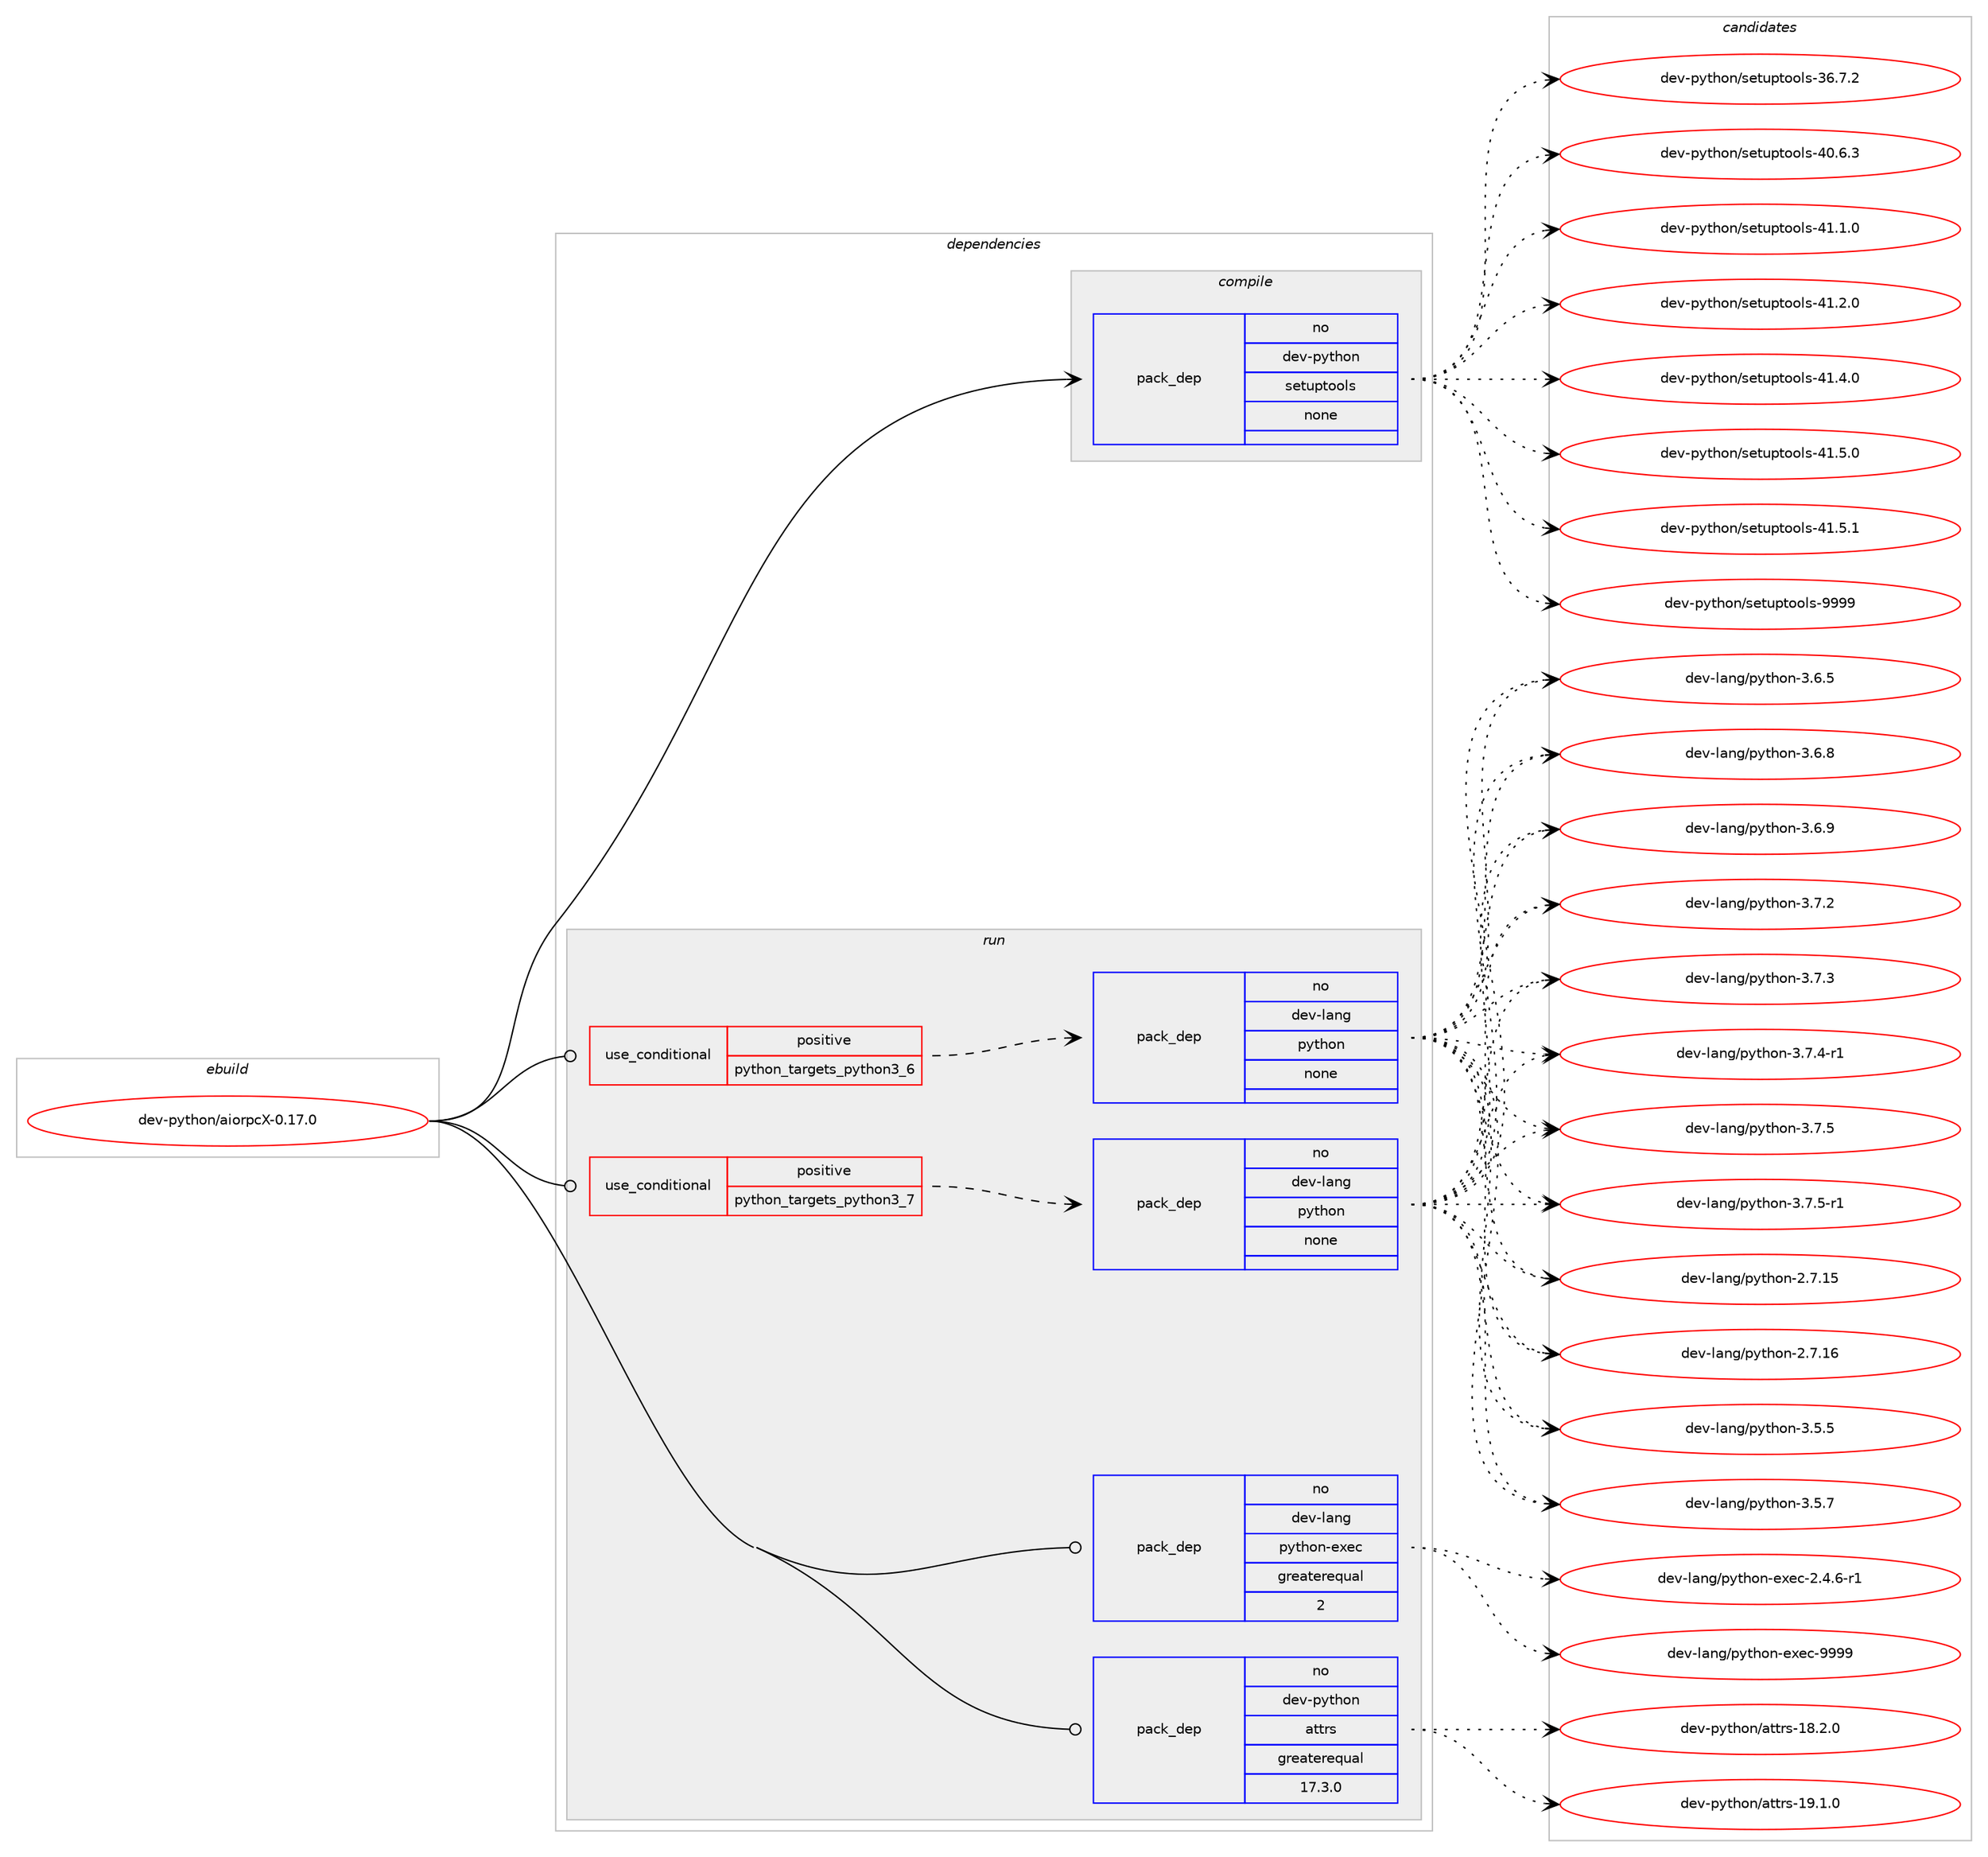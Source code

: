 digraph prolog {

# *************
# Graph options
# *************

newrank=true;
concentrate=true;
compound=true;
graph [rankdir=LR,fontname=Helvetica,fontsize=10,ranksep=1.5];#, ranksep=2.5, nodesep=0.2];
edge  [arrowhead=vee];
node  [fontname=Helvetica,fontsize=10];

# **********
# The ebuild
# **********

subgraph cluster_leftcol {
color=gray;
rank=same;
label=<<i>ebuild</i>>;
id [label="dev-python/aiorpcX-0.17.0", color=red, width=4, href="../dev-python/aiorpcX-0.17.0.svg"];
}

# ****************
# The dependencies
# ****************

subgraph cluster_midcol {
color=gray;
label=<<i>dependencies</i>>;
subgraph cluster_compile {
fillcolor="#eeeeee";
style=filled;
label=<<i>compile</i>>;
subgraph pack445989 {
dependency593735 [label=<<TABLE BORDER="0" CELLBORDER="1" CELLSPACING="0" CELLPADDING="4" WIDTH="220"><TR><TD ROWSPAN="6" CELLPADDING="30">pack_dep</TD></TR><TR><TD WIDTH="110">no</TD></TR><TR><TD>dev-python</TD></TR><TR><TD>setuptools</TD></TR><TR><TD>none</TD></TR><TR><TD></TD></TR></TABLE>>, shape=none, color=blue];
}
id:e -> dependency593735:w [weight=20,style="solid",arrowhead="vee"];
}
subgraph cluster_compileandrun {
fillcolor="#eeeeee";
style=filled;
label=<<i>compile and run</i>>;
}
subgraph cluster_run {
fillcolor="#eeeeee";
style=filled;
label=<<i>run</i>>;
subgraph cond135974 {
dependency593736 [label=<<TABLE BORDER="0" CELLBORDER="1" CELLSPACING="0" CELLPADDING="4"><TR><TD ROWSPAN="3" CELLPADDING="10">use_conditional</TD></TR><TR><TD>positive</TD></TR><TR><TD>python_targets_python3_6</TD></TR></TABLE>>, shape=none, color=red];
subgraph pack445990 {
dependency593737 [label=<<TABLE BORDER="0" CELLBORDER="1" CELLSPACING="0" CELLPADDING="4" WIDTH="220"><TR><TD ROWSPAN="6" CELLPADDING="30">pack_dep</TD></TR><TR><TD WIDTH="110">no</TD></TR><TR><TD>dev-lang</TD></TR><TR><TD>python</TD></TR><TR><TD>none</TD></TR><TR><TD></TD></TR></TABLE>>, shape=none, color=blue];
}
dependency593736:e -> dependency593737:w [weight=20,style="dashed",arrowhead="vee"];
}
id:e -> dependency593736:w [weight=20,style="solid",arrowhead="odot"];
subgraph cond135975 {
dependency593738 [label=<<TABLE BORDER="0" CELLBORDER="1" CELLSPACING="0" CELLPADDING="4"><TR><TD ROWSPAN="3" CELLPADDING="10">use_conditional</TD></TR><TR><TD>positive</TD></TR><TR><TD>python_targets_python3_7</TD></TR></TABLE>>, shape=none, color=red];
subgraph pack445991 {
dependency593739 [label=<<TABLE BORDER="0" CELLBORDER="1" CELLSPACING="0" CELLPADDING="4" WIDTH="220"><TR><TD ROWSPAN="6" CELLPADDING="30">pack_dep</TD></TR><TR><TD WIDTH="110">no</TD></TR><TR><TD>dev-lang</TD></TR><TR><TD>python</TD></TR><TR><TD>none</TD></TR><TR><TD></TD></TR></TABLE>>, shape=none, color=blue];
}
dependency593738:e -> dependency593739:w [weight=20,style="dashed",arrowhead="vee"];
}
id:e -> dependency593738:w [weight=20,style="solid",arrowhead="odot"];
subgraph pack445992 {
dependency593740 [label=<<TABLE BORDER="0" CELLBORDER="1" CELLSPACING="0" CELLPADDING="4" WIDTH="220"><TR><TD ROWSPAN="6" CELLPADDING="30">pack_dep</TD></TR><TR><TD WIDTH="110">no</TD></TR><TR><TD>dev-lang</TD></TR><TR><TD>python-exec</TD></TR><TR><TD>greaterequal</TD></TR><TR><TD>2</TD></TR></TABLE>>, shape=none, color=blue];
}
id:e -> dependency593740:w [weight=20,style="solid",arrowhead="odot"];
subgraph pack445993 {
dependency593741 [label=<<TABLE BORDER="0" CELLBORDER="1" CELLSPACING="0" CELLPADDING="4" WIDTH="220"><TR><TD ROWSPAN="6" CELLPADDING="30">pack_dep</TD></TR><TR><TD WIDTH="110">no</TD></TR><TR><TD>dev-python</TD></TR><TR><TD>attrs</TD></TR><TR><TD>greaterequal</TD></TR><TR><TD>17.3.0</TD></TR></TABLE>>, shape=none, color=blue];
}
id:e -> dependency593741:w [weight=20,style="solid",arrowhead="odot"];
}
}

# **************
# The candidates
# **************

subgraph cluster_choices {
rank=same;
color=gray;
label=<<i>candidates</i>>;

subgraph choice445989 {
color=black;
nodesep=1;
choice100101118451121211161041111104711510111611711211611111110811545515446554650 [label="dev-python/setuptools-36.7.2", color=red, width=4,href="../dev-python/setuptools-36.7.2.svg"];
choice100101118451121211161041111104711510111611711211611111110811545524846544651 [label="dev-python/setuptools-40.6.3", color=red, width=4,href="../dev-python/setuptools-40.6.3.svg"];
choice100101118451121211161041111104711510111611711211611111110811545524946494648 [label="dev-python/setuptools-41.1.0", color=red, width=4,href="../dev-python/setuptools-41.1.0.svg"];
choice100101118451121211161041111104711510111611711211611111110811545524946504648 [label="dev-python/setuptools-41.2.0", color=red, width=4,href="../dev-python/setuptools-41.2.0.svg"];
choice100101118451121211161041111104711510111611711211611111110811545524946524648 [label="dev-python/setuptools-41.4.0", color=red, width=4,href="../dev-python/setuptools-41.4.0.svg"];
choice100101118451121211161041111104711510111611711211611111110811545524946534648 [label="dev-python/setuptools-41.5.0", color=red, width=4,href="../dev-python/setuptools-41.5.0.svg"];
choice100101118451121211161041111104711510111611711211611111110811545524946534649 [label="dev-python/setuptools-41.5.1", color=red, width=4,href="../dev-python/setuptools-41.5.1.svg"];
choice10010111845112121116104111110471151011161171121161111111081154557575757 [label="dev-python/setuptools-9999", color=red, width=4,href="../dev-python/setuptools-9999.svg"];
dependency593735:e -> choice100101118451121211161041111104711510111611711211611111110811545515446554650:w [style=dotted,weight="100"];
dependency593735:e -> choice100101118451121211161041111104711510111611711211611111110811545524846544651:w [style=dotted,weight="100"];
dependency593735:e -> choice100101118451121211161041111104711510111611711211611111110811545524946494648:w [style=dotted,weight="100"];
dependency593735:e -> choice100101118451121211161041111104711510111611711211611111110811545524946504648:w [style=dotted,weight="100"];
dependency593735:e -> choice100101118451121211161041111104711510111611711211611111110811545524946524648:w [style=dotted,weight="100"];
dependency593735:e -> choice100101118451121211161041111104711510111611711211611111110811545524946534648:w [style=dotted,weight="100"];
dependency593735:e -> choice100101118451121211161041111104711510111611711211611111110811545524946534649:w [style=dotted,weight="100"];
dependency593735:e -> choice10010111845112121116104111110471151011161171121161111111081154557575757:w [style=dotted,weight="100"];
}
subgraph choice445990 {
color=black;
nodesep=1;
choice10010111845108971101034711212111610411111045504655464953 [label="dev-lang/python-2.7.15", color=red, width=4,href="../dev-lang/python-2.7.15.svg"];
choice10010111845108971101034711212111610411111045504655464954 [label="dev-lang/python-2.7.16", color=red, width=4,href="../dev-lang/python-2.7.16.svg"];
choice100101118451089711010347112121116104111110455146534653 [label="dev-lang/python-3.5.5", color=red, width=4,href="../dev-lang/python-3.5.5.svg"];
choice100101118451089711010347112121116104111110455146534655 [label="dev-lang/python-3.5.7", color=red, width=4,href="../dev-lang/python-3.5.7.svg"];
choice100101118451089711010347112121116104111110455146544653 [label="dev-lang/python-3.6.5", color=red, width=4,href="../dev-lang/python-3.6.5.svg"];
choice100101118451089711010347112121116104111110455146544656 [label="dev-lang/python-3.6.8", color=red, width=4,href="../dev-lang/python-3.6.8.svg"];
choice100101118451089711010347112121116104111110455146544657 [label="dev-lang/python-3.6.9", color=red, width=4,href="../dev-lang/python-3.6.9.svg"];
choice100101118451089711010347112121116104111110455146554650 [label="dev-lang/python-3.7.2", color=red, width=4,href="../dev-lang/python-3.7.2.svg"];
choice100101118451089711010347112121116104111110455146554651 [label="dev-lang/python-3.7.3", color=red, width=4,href="../dev-lang/python-3.7.3.svg"];
choice1001011184510897110103471121211161041111104551465546524511449 [label="dev-lang/python-3.7.4-r1", color=red, width=4,href="../dev-lang/python-3.7.4-r1.svg"];
choice100101118451089711010347112121116104111110455146554653 [label="dev-lang/python-3.7.5", color=red, width=4,href="../dev-lang/python-3.7.5.svg"];
choice1001011184510897110103471121211161041111104551465546534511449 [label="dev-lang/python-3.7.5-r1", color=red, width=4,href="../dev-lang/python-3.7.5-r1.svg"];
dependency593737:e -> choice10010111845108971101034711212111610411111045504655464953:w [style=dotted,weight="100"];
dependency593737:e -> choice10010111845108971101034711212111610411111045504655464954:w [style=dotted,weight="100"];
dependency593737:e -> choice100101118451089711010347112121116104111110455146534653:w [style=dotted,weight="100"];
dependency593737:e -> choice100101118451089711010347112121116104111110455146534655:w [style=dotted,weight="100"];
dependency593737:e -> choice100101118451089711010347112121116104111110455146544653:w [style=dotted,weight="100"];
dependency593737:e -> choice100101118451089711010347112121116104111110455146544656:w [style=dotted,weight="100"];
dependency593737:e -> choice100101118451089711010347112121116104111110455146544657:w [style=dotted,weight="100"];
dependency593737:e -> choice100101118451089711010347112121116104111110455146554650:w [style=dotted,weight="100"];
dependency593737:e -> choice100101118451089711010347112121116104111110455146554651:w [style=dotted,weight="100"];
dependency593737:e -> choice1001011184510897110103471121211161041111104551465546524511449:w [style=dotted,weight="100"];
dependency593737:e -> choice100101118451089711010347112121116104111110455146554653:w [style=dotted,weight="100"];
dependency593737:e -> choice1001011184510897110103471121211161041111104551465546534511449:w [style=dotted,weight="100"];
}
subgraph choice445991 {
color=black;
nodesep=1;
choice10010111845108971101034711212111610411111045504655464953 [label="dev-lang/python-2.7.15", color=red, width=4,href="../dev-lang/python-2.7.15.svg"];
choice10010111845108971101034711212111610411111045504655464954 [label="dev-lang/python-2.7.16", color=red, width=4,href="../dev-lang/python-2.7.16.svg"];
choice100101118451089711010347112121116104111110455146534653 [label="dev-lang/python-3.5.5", color=red, width=4,href="../dev-lang/python-3.5.5.svg"];
choice100101118451089711010347112121116104111110455146534655 [label="dev-lang/python-3.5.7", color=red, width=4,href="../dev-lang/python-3.5.7.svg"];
choice100101118451089711010347112121116104111110455146544653 [label="dev-lang/python-3.6.5", color=red, width=4,href="../dev-lang/python-3.6.5.svg"];
choice100101118451089711010347112121116104111110455146544656 [label="dev-lang/python-3.6.8", color=red, width=4,href="../dev-lang/python-3.6.8.svg"];
choice100101118451089711010347112121116104111110455146544657 [label="dev-lang/python-3.6.9", color=red, width=4,href="../dev-lang/python-3.6.9.svg"];
choice100101118451089711010347112121116104111110455146554650 [label="dev-lang/python-3.7.2", color=red, width=4,href="../dev-lang/python-3.7.2.svg"];
choice100101118451089711010347112121116104111110455146554651 [label="dev-lang/python-3.7.3", color=red, width=4,href="../dev-lang/python-3.7.3.svg"];
choice1001011184510897110103471121211161041111104551465546524511449 [label="dev-lang/python-3.7.4-r1", color=red, width=4,href="../dev-lang/python-3.7.4-r1.svg"];
choice100101118451089711010347112121116104111110455146554653 [label="dev-lang/python-3.7.5", color=red, width=4,href="../dev-lang/python-3.7.5.svg"];
choice1001011184510897110103471121211161041111104551465546534511449 [label="dev-lang/python-3.7.5-r1", color=red, width=4,href="../dev-lang/python-3.7.5-r1.svg"];
dependency593739:e -> choice10010111845108971101034711212111610411111045504655464953:w [style=dotted,weight="100"];
dependency593739:e -> choice10010111845108971101034711212111610411111045504655464954:w [style=dotted,weight="100"];
dependency593739:e -> choice100101118451089711010347112121116104111110455146534653:w [style=dotted,weight="100"];
dependency593739:e -> choice100101118451089711010347112121116104111110455146534655:w [style=dotted,weight="100"];
dependency593739:e -> choice100101118451089711010347112121116104111110455146544653:w [style=dotted,weight="100"];
dependency593739:e -> choice100101118451089711010347112121116104111110455146544656:w [style=dotted,weight="100"];
dependency593739:e -> choice100101118451089711010347112121116104111110455146544657:w [style=dotted,weight="100"];
dependency593739:e -> choice100101118451089711010347112121116104111110455146554650:w [style=dotted,weight="100"];
dependency593739:e -> choice100101118451089711010347112121116104111110455146554651:w [style=dotted,weight="100"];
dependency593739:e -> choice1001011184510897110103471121211161041111104551465546524511449:w [style=dotted,weight="100"];
dependency593739:e -> choice100101118451089711010347112121116104111110455146554653:w [style=dotted,weight="100"];
dependency593739:e -> choice1001011184510897110103471121211161041111104551465546534511449:w [style=dotted,weight="100"];
}
subgraph choice445992 {
color=black;
nodesep=1;
choice10010111845108971101034711212111610411111045101120101994550465246544511449 [label="dev-lang/python-exec-2.4.6-r1", color=red, width=4,href="../dev-lang/python-exec-2.4.6-r1.svg"];
choice10010111845108971101034711212111610411111045101120101994557575757 [label="dev-lang/python-exec-9999", color=red, width=4,href="../dev-lang/python-exec-9999.svg"];
dependency593740:e -> choice10010111845108971101034711212111610411111045101120101994550465246544511449:w [style=dotted,weight="100"];
dependency593740:e -> choice10010111845108971101034711212111610411111045101120101994557575757:w [style=dotted,weight="100"];
}
subgraph choice445993 {
color=black;
nodesep=1;
choice10010111845112121116104111110479711611611411545495646504648 [label="dev-python/attrs-18.2.0", color=red, width=4,href="../dev-python/attrs-18.2.0.svg"];
choice10010111845112121116104111110479711611611411545495746494648 [label="dev-python/attrs-19.1.0", color=red, width=4,href="../dev-python/attrs-19.1.0.svg"];
dependency593741:e -> choice10010111845112121116104111110479711611611411545495646504648:w [style=dotted,weight="100"];
dependency593741:e -> choice10010111845112121116104111110479711611611411545495746494648:w [style=dotted,weight="100"];
}
}

}
